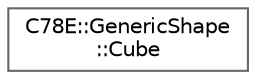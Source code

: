 digraph "Graphical Class Hierarchy"
{
 // LATEX_PDF_SIZE
  bgcolor="transparent";
  edge [fontname=Helvetica,fontsize=10,labelfontname=Helvetica,labelfontsize=10];
  node [fontname=Helvetica,fontsize=10,shape=box,height=0.2,width=0.4];
  rankdir="LR";
  Node0 [id="Node000000",label="C78E::GenericShape\l::Cube",height=0.2,width=0.4,color="grey40", fillcolor="white", style="filled",URL="$dc/d26/class_c78_e_1_1_generic_shape_1_1_cube.html",tooltip=" "];
}
